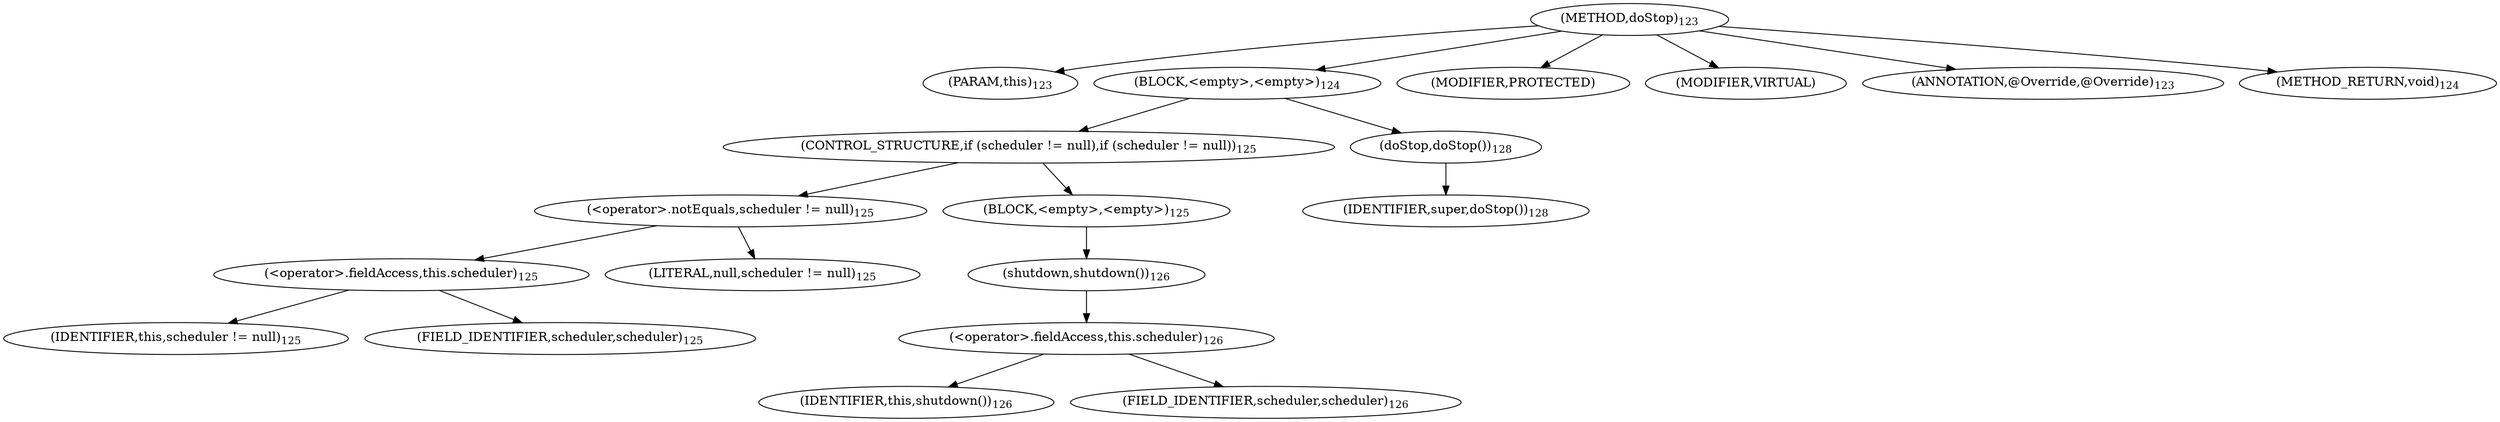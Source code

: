 digraph "doStop" {  
"240" [label = <(METHOD,doStop)<SUB>123</SUB>> ]
"241" [label = <(PARAM,this)<SUB>123</SUB>> ]
"242" [label = <(BLOCK,&lt;empty&gt;,&lt;empty&gt;)<SUB>124</SUB>> ]
"243" [label = <(CONTROL_STRUCTURE,if (scheduler != null),if (scheduler != null))<SUB>125</SUB>> ]
"244" [label = <(&lt;operator&gt;.notEquals,scheduler != null)<SUB>125</SUB>> ]
"245" [label = <(&lt;operator&gt;.fieldAccess,this.scheduler)<SUB>125</SUB>> ]
"246" [label = <(IDENTIFIER,this,scheduler != null)<SUB>125</SUB>> ]
"247" [label = <(FIELD_IDENTIFIER,scheduler,scheduler)<SUB>125</SUB>> ]
"248" [label = <(LITERAL,null,scheduler != null)<SUB>125</SUB>> ]
"249" [label = <(BLOCK,&lt;empty&gt;,&lt;empty&gt;)<SUB>125</SUB>> ]
"250" [label = <(shutdown,shutdown())<SUB>126</SUB>> ]
"251" [label = <(&lt;operator&gt;.fieldAccess,this.scheduler)<SUB>126</SUB>> ]
"252" [label = <(IDENTIFIER,this,shutdown())<SUB>126</SUB>> ]
"253" [label = <(FIELD_IDENTIFIER,scheduler,scheduler)<SUB>126</SUB>> ]
"254" [label = <(doStop,doStop())<SUB>128</SUB>> ]
"255" [label = <(IDENTIFIER,super,doStop())<SUB>128</SUB>> ]
"256" [label = <(MODIFIER,PROTECTED)> ]
"257" [label = <(MODIFIER,VIRTUAL)> ]
"258" [label = <(ANNOTATION,@Override,@Override)<SUB>123</SUB>> ]
"259" [label = <(METHOD_RETURN,void)<SUB>124</SUB>> ]
  "240" -> "241" 
  "240" -> "242" 
  "240" -> "256" 
  "240" -> "257" 
  "240" -> "258" 
  "240" -> "259" 
  "242" -> "243" 
  "242" -> "254" 
  "243" -> "244" 
  "243" -> "249" 
  "244" -> "245" 
  "244" -> "248" 
  "245" -> "246" 
  "245" -> "247" 
  "249" -> "250" 
  "250" -> "251" 
  "251" -> "252" 
  "251" -> "253" 
  "254" -> "255" 
}
